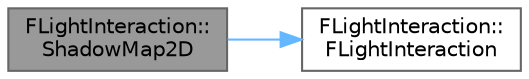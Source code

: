 digraph "FLightInteraction::ShadowMap2D"
{
 // INTERACTIVE_SVG=YES
 // LATEX_PDF_SIZE
  bgcolor="transparent";
  edge [fontname=Helvetica,fontsize=10,labelfontname=Helvetica,labelfontsize=10];
  node [fontname=Helvetica,fontsize=10,shape=box,height=0.2,width=0.4];
  rankdir="LR";
  Node1 [id="Node000001",label="FLightInteraction::\lShadowMap2D",height=0.2,width=0.4,color="gray40", fillcolor="grey60", style="filled", fontcolor="black",tooltip=" "];
  Node1 -> Node2 [id="edge1_Node000001_Node000002",color="steelblue1",style="solid",tooltip=" "];
  Node2 [id="Node000002",label="FLightInteraction::\lFLightInteraction",height=0.2,width=0.4,color="grey40", fillcolor="white", style="filled",URL="$df/d21/classFLightInteraction.html#a73520dec93930edd05b1004b0dfe751a",tooltip="Minimal initialization constructor."];
}
